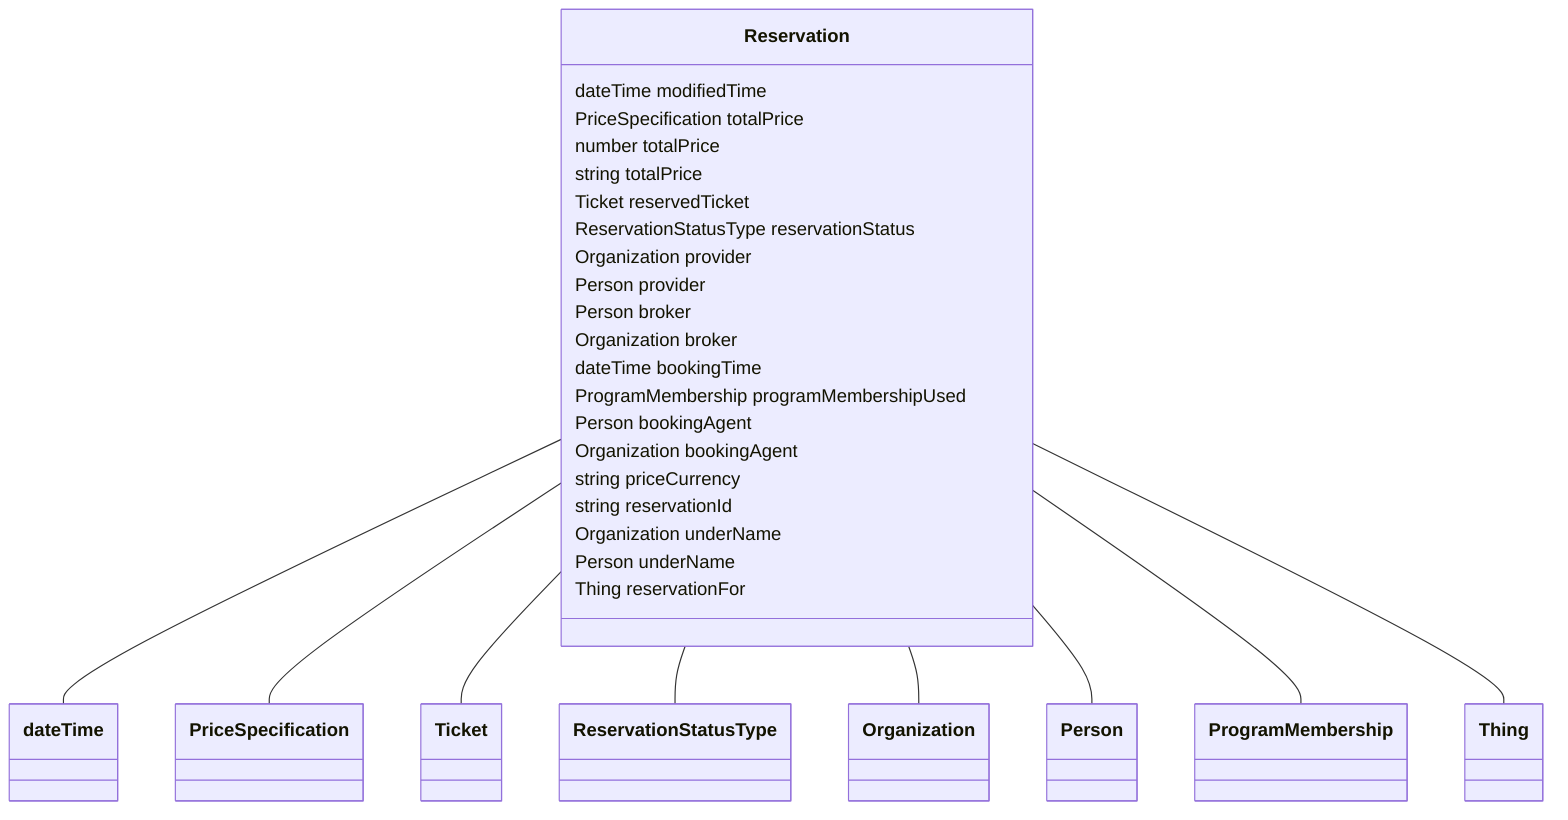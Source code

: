 classDiagram
  Reservation -- dateTime
  Reservation -- PriceSpecification
  Reservation -- Ticket
  Reservation -- ReservationStatusType
  Reservation -- Organization
  Reservation -- Person
  Reservation -- ProgramMembership
  Reservation -- Thing


class Reservation {

  dateTime modifiedTime
  PriceSpecification totalPrice
  number totalPrice
  string totalPrice
  Ticket reservedTicket
  ReservationStatusType reservationStatus
  Organization provider
  Person provider
  Person broker
  Organization broker
  dateTime bookingTime
  ProgramMembership programMembershipUsed
  Person bookingAgent
  Organization bookingAgent
  string priceCurrency
  string reservationId
  Organization underName
  Person underName
  Thing reservationFor

 }